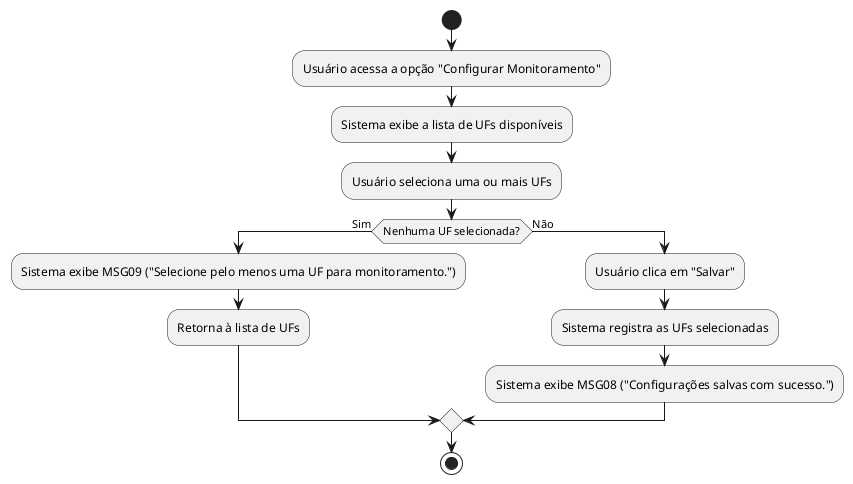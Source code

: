 @startuml
start

:Usuário acessa a opção "Configurar Monitoramento";

:Sistema exibe a lista de UFs disponíveis;

:Usuário seleciona uma ou mais UFs;

if (Nenhuma UF selecionada?) then (Sim)
    :Sistema exibe MSG09 ("Selecione pelo menos uma UF para monitoramento.");
    :Retorna à lista de UFs;
else (Não)
    :Usuário clica em "Salvar";
    :Sistema registra as UFs selecionadas;
    :Sistema exibe MSG08 ("Configurações salvas com sucesso.");
endif

stop
@enduml
